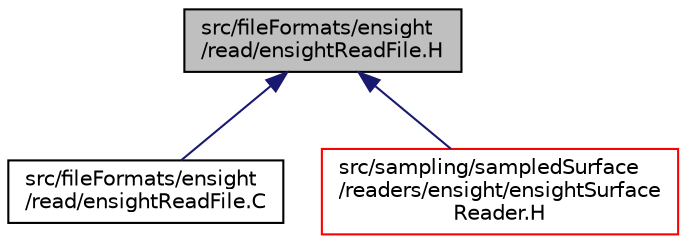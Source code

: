 digraph "src/fileFormats/ensight/read/ensightReadFile.H"
{
  bgcolor="transparent";
  edge [fontname="Helvetica",fontsize="10",labelfontname="Helvetica",labelfontsize="10"];
  node [fontname="Helvetica",fontsize="10",shape=record];
  Node1 [label="src/fileFormats/ensight\l/read/ensightReadFile.H",height=0.2,width=0.4,color="black", fillcolor="grey75", style="filled" fontcolor="black"];
  Node1 -> Node2 [dir="back",color="midnightblue",fontsize="10",style="solid",fontname="Helvetica"];
  Node2 [label="src/fileFormats/ensight\l/read/ensightReadFile.C",height=0.2,width=0.4,color="black",URL="$ensightReadFile_8C.html"];
  Node1 -> Node3 [dir="back",color="midnightblue",fontsize="10",style="solid",fontname="Helvetica"];
  Node3 [label="src/sampling/sampledSurface\l/readers/ensight/ensightSurface\lReader.H",height=0.2,width=0.4,color="red",URL="$ensightSurfaceReader_8H.html"];
}
